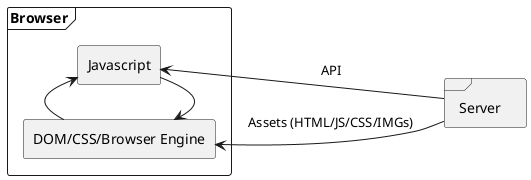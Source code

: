 @startuml

left to right direction

frame "Server" as Server
frame "Browser" as Browser {
    agent "DOM/CSS/Browser Engine" as DOM
    agent "Javascript" as JS
}

DOM <-- Server : Assets (HTML/JS/CSS/IMGs)
JS <-- Server : API

DOM <- JS
DOM -> JS

@enduml

